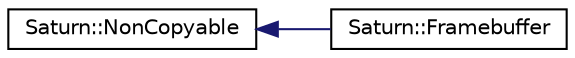 digraph "Graphical Class Hierarchy"
{
  edge [fontname="Helvetica",fontsize="10",labelfontname="Helvetica",labelfontsize="10"];
  node [fontname="Helvetica",fontsize="10",shape=record];
  rankdir="LR";
  Node0 [label="Saturn::NonCopyable",height=0.2,width=0.4,color="black", fillcolor="white", style="filled",URL="$class_saturn_1_1_non_copyable.html"];
  Node0 -> Node1 [dir="back",color="midnightblue",fontsize="10",style="solid",fontname="Helvetica"];
  Node1 [label="Saturn::Framebuffer",height=0.2,width=0.4,color="black", fillcolor="white", style="filled",URL="$class_saturn_1_1_framebuffer.html"];
}
